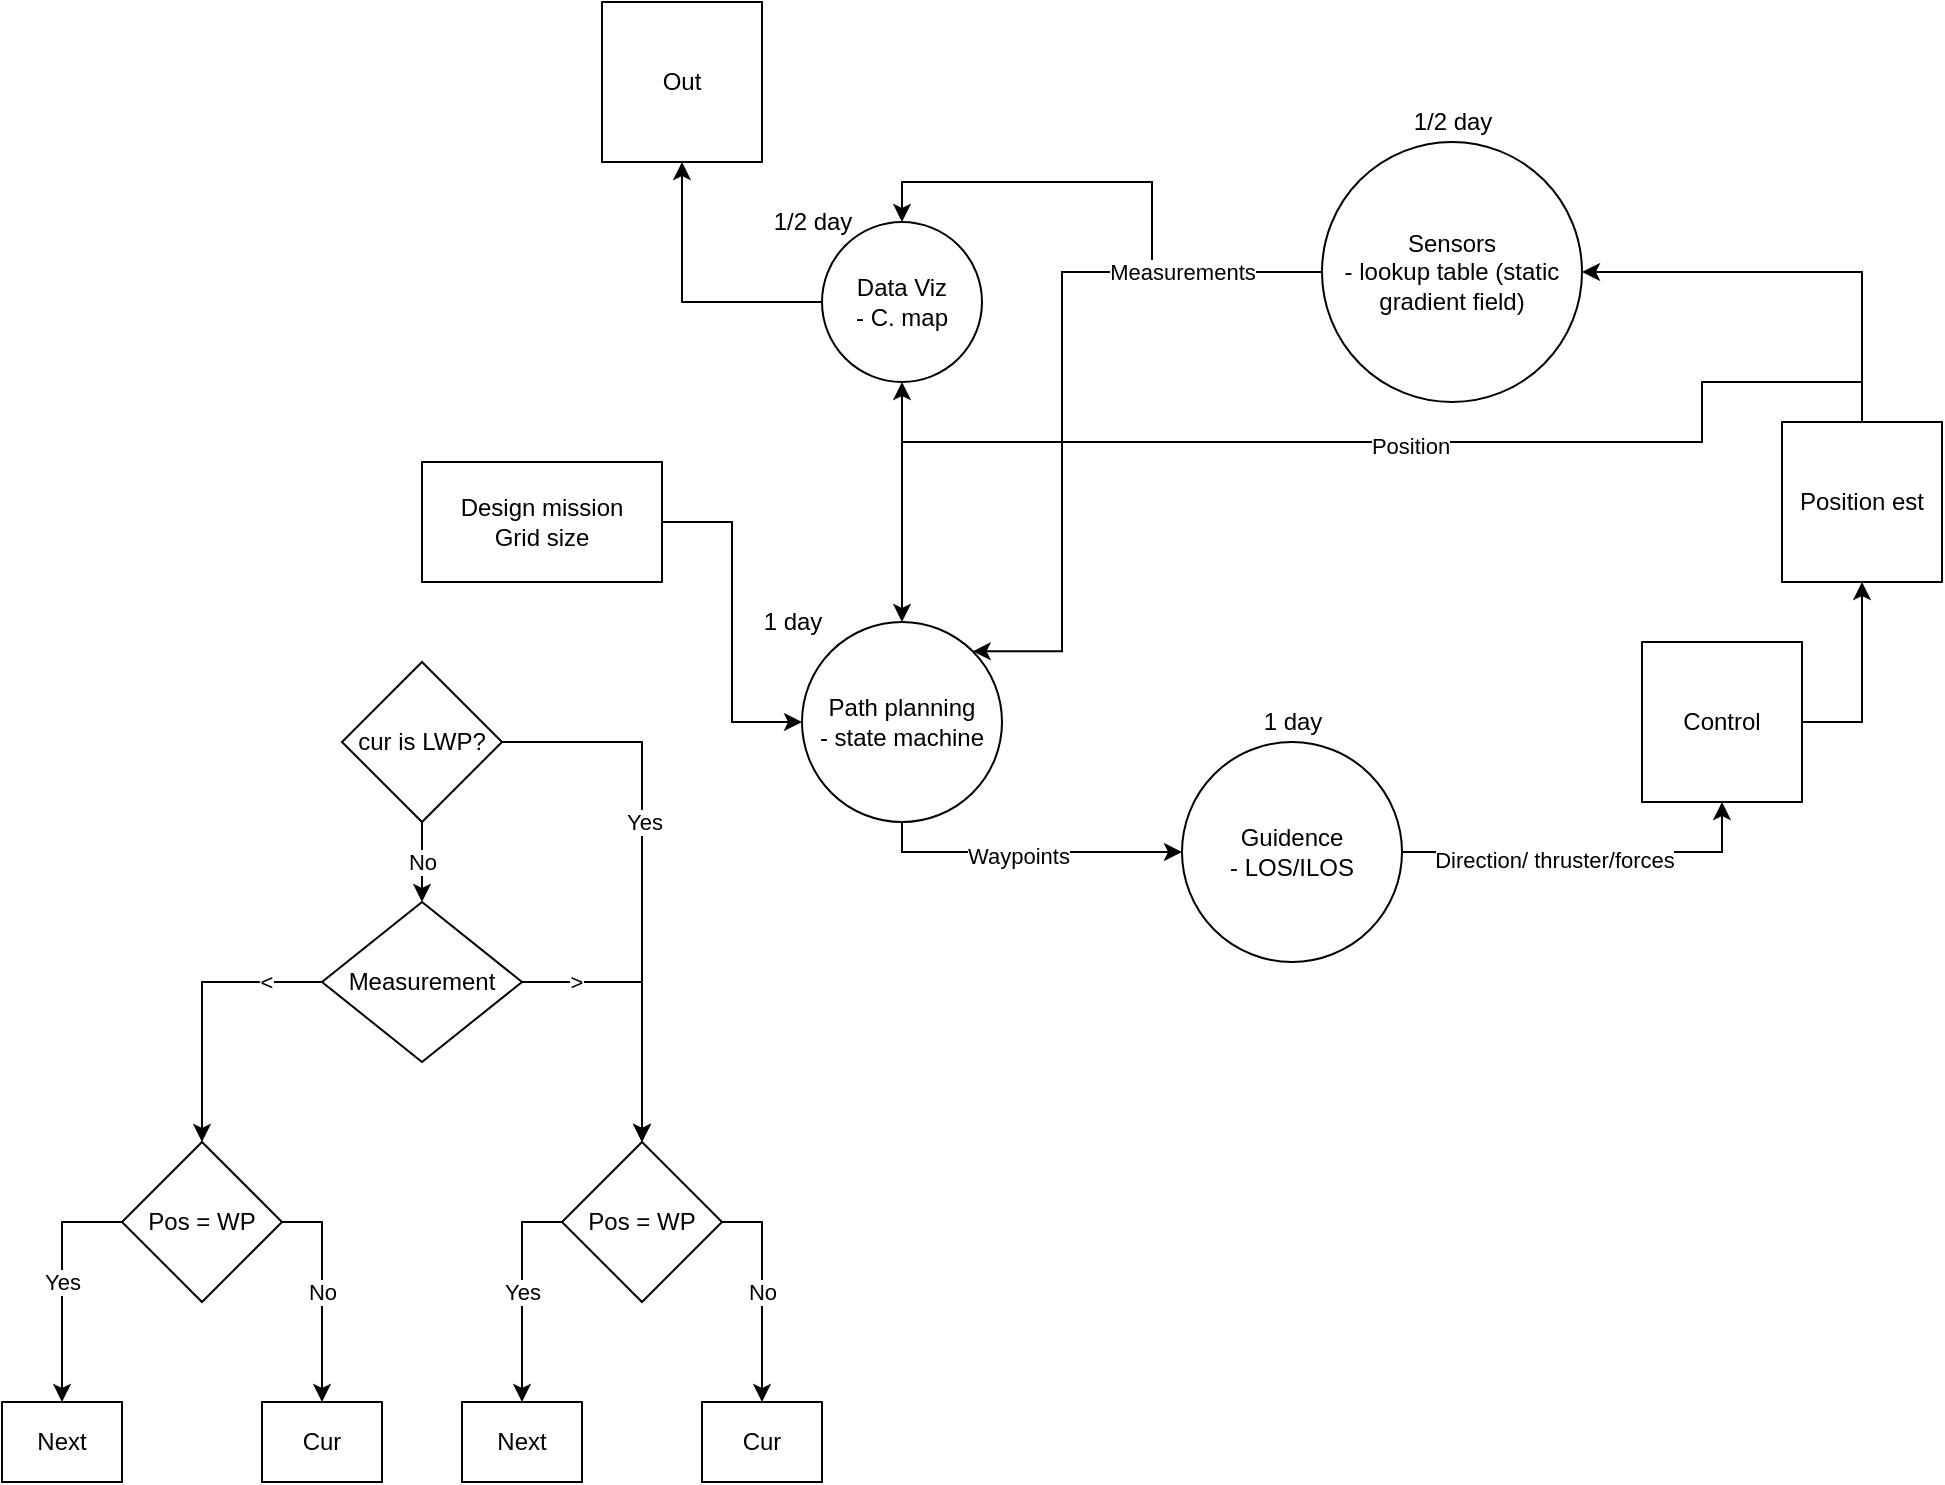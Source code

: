 <mxfile version="14.6.9" type="github">
  <diagram id="B9hPIiYI8d9pon26M-we" name="Page-1">
    <mxGraphModel dx="2061" dy="599" grid="1" gridSize="10" guides="1" tooltips="1" connect="1" arrows="1" fold="1" page="1" pageScale="1" pageWidth="827" pageHeight="1169" math="0" shadow="0">
      <root>
        <mxCell id="0" />
        <mxCell id="1" parent="0" />
        <mxCell id="iTO87OTuhyLdSeMKUdOk-21" style="edgeStyle=orthogonalEdgeStyle;rounded=0;orthogonalLoop=1;jettySize=auto;html=1;exitX=0;exitY=0.5;exitDx=0;exitDy=0;entryX=0.5;entryY=1;entryDx=0;entryDy=0;" edge="1" parent="1" source="iTO87OTuhyLdSeMKUdOk-1" target="iTO87OTuhyLdSeMKUdOk-20">
          <mxGeometry relative="1" as="geometry" />
        </mxCell>
        <mxCell id="iTO87OTuhyLdSeMKUdOk-1" value="Data Viz&lt;br&gt;- C. map" style="ellipse;whiteSpace=wrap;html=1;aspect=fixed;" vertex="1" parent="1">
          <mxGeometry x="200" y="180" width="80" height="80" as="geometry" />
        </mxCell>
        <mxCell id="iTO87OTuhyLdSeMKUdOk-13" style="edgeStyle=orthogonalEdgeStyle;rounded=0;orthogonalLoop=1;jettySize=auto;html=1;exitX=0;exitY=0.5;exitDx=0;exitDy=0;entryX=0.5;entryY=0;entryDx=0;entryDy=0;" edge="1" parent="1" source="iTO87OTuhyLdSeMKUdOk-2" target="iTO87OTuhyLdSeMKUdOk-1">
          <mxGeometry relative="1" as="geometry" />
        </mxCell>
        <mxCell id="iTO87OTuhyLdSeMKUdOk-15" style="edgeStyle=orthogonalEdgeStyle;rounded=0;orthogonalLoop=1;jettySize=auto;html=1;exitX=0;exitY=0.5;exitDx=0;exitDy=0;entryX=1;entryY=0;entryDx=0;entryDy=0;" edge="1" parent="1" source="iTO87OTuhyLdSeMKUdOk-2" target="iTO87OTuhyLdSeMKUdOk-3">
          <mxGeometry relative="1" as="geometry">
            <Array as="points">
              <mxPoint x="320" y="205" />
              <mxPoint x="320" y="395" />
            </Array>
          </mxGeometry>
        </mxCell>
        <mxCell id="iTO87OTuhyLdSeMKUdOk-16" value="Measurements" style="edgeLabel;html=1;align=center;verticalAlign=middle;resizable=0;points=[];" vertex="1" connectable="0" parent="iTO87OTuhyLdSeMKUdOk-15">
          <mxGeometry x="-0.715" relative="1" as="geometry">
            <mxPoint x="-18" as="offset" />
          </mxGeometry>
        </mxCell>
        <mxCell id="iTO87OTuhyLdSeMKUdOk-2" value="Sensors&lt;br&gt;- lookup table (static gradient field)" style="ellipse;whiteSpace=wrap;html=1;aspect=fixed;" vertex="1" parent="1">
          <mxGeometry x="450" y="140" width="130" height="130" as="geometry" />
        </mxCell>
        <mxCell id="iTO87OTuhyLdSeMKUdOk-17" style="edgeStyle=orthogonalEdgeStyle;rounded=0;orthogonalLoop=1;jettySize=auto;html=1;exitX=0.5;exitY=1;exitDx=0;exitDy=0;entryX=0;entryY=0.5;entryDx=0;entryDy=0;" edge="1" parent="1" source="iTO87OTuhyLdSeMKUdOk-3" target="iTO87OTuhyLdSeMKUdOk-4">
          <mxGeometry relative="1" as="geometry">
            <Array as="points">
              <mxPoint x="240" y="495" />
            </Array>
          </mxGeometry>
        </mxCell>
        <mxCell id="iTO87OTuhyLdSeMKUdOk-18" value="Waypoints" style="edgeLabel;html=1;align=center;verticalAlign=middle;resizable=0;points=[];" vertex="1" connectable="0" parent="iTO87OTuhyLdSeMKUdOk-17">
          <mxGeometry x="-0.056" y="-2" relative="1" as="geometry">
            <mxPoint as="offset" />
          </mxGeometry>
        </mxCell>
        <mxCell id="iTO87OTuhyLdSeMKUdOk-3" value="Path planning&lt;br&gt;- state machine" style="ellipse;whiteSpace=wrap;html=1;aspect=fixed;" vertex="1" parent="1">
          <mxGeometry x="190" y="380" width="100" height="100" as="geometry" />
        </mxCell>
        <mxCell id="iTO87OTuhyLdSeMKUdOk-7" style="edgeStyle=orthogonalEdgeStyle;rounded=0;orthogonalLoop=1;jettySize=auto;html=1;exitX=1;exitY=0.5;exitDx=0;exitDy=0;entryX=0.5;entryY=1;entryDx=0;entryDy=0;" edge="1" parent="1" source="iTO87OTuhyLdSeMKUdOk-4" target="iTO87OTuhyLdSeMKUdOk-5">
          <mxGeometry relative="1" as="geometry" />
        </mxCell>
        <mxCell id="iTO87OTuhyLdSeMKUdOk-8" value="Direction/ thruster/forces" style="edgeLabel;html=1;align=center;verticalAlign=middle;resizable=0;points=[];" vertex="1" connectable="0" parent="iTO87OTuhyLdSeMKUdOk-7">
          <mxGeometry x="-0.176" y="-4" relative="1" as="geometry">
            <mxPoint as="offset" />
          </mxGeometry>
        </mxCell>
        <mxCell id="iTO87OTuhyLdSeMKUdOk-4" value="Guidence&lt;br&gt;- LOS/ILOS" style="ellipse;whiteSpace=wrap;html=1;aspect=fixed;" vertex="1" parent="1">
          <mxGeometry x="380" y="440" width="110" height="110" as="geometry" />
        </mxCell>
        <mxCell id="iTO87OTuhyLdSeMKUdOk-9" style="edgeStyle=orthogonalEdgeStyle;rounded=0;orthogonalLoop=1;jettySize=auto;html=1;exitX=1;exitY=0.5;exitDx=0;exitDy=0;entryX=0.5;entryY=1;entryDx=0;entryDy=0;" edge="1" parent="1" source="iTO87OTuhyLdSeMKUdOk-5" target="iTO87OTuhyLdSeMKUdOk-6">
          <mxGeometry relative="1" as="geometry" />
        </mxCell>
        <mxCell id="iTO87OTuhyLdSeMKUdOk-5" value="Control" style="whiteSpace=wrap;html=1;aspect=fixed;" vertex="1" parent="1">
          <mxGeometry x="610" y="390" width="80" height="80" as="geometry" />
        </mxCell>
        <mxCell id="iTO87OTuhyLdSeMKUdOk-10" style="edgeStyle=orthogonalEdgeStyle;rounded=0;orthogonalLoop=1;jettySize=auto;html=1;exitX=0.5;exitY=0;exitDx=0;exitDy=0;entryX=1;entryY=0.5;entryDx=0;entryDy=0;" edge="1" parent="1" source="iTO87OTuhyLdSeMKUdOk-6" target="iTO87OTuhyLdSeMKUdOk-2">
          <mxGeometry relative="1" as="geometry" />
        </mxCell>
        <mxCell id="iTO87OTuhyLdSeMKUdOk-11" style="edgeStyle=orthogonalEdgeStyle;rounded=0;orthogonalLoop=1;jettySize=auto;html=1;exitX=0.5;exitY=0;exitDx=0;exitDy=0;entryX=0.5;entryY=1;entryDx=0;entryDy=0;" edge="1" parent="1" source="iTO87OTuhyLdSeMKUdOk-6" target="iTO87OTuhyLdSeMKUdOk-1">
          <mxGeometry relative="1" as="geometry">
            <Array as="points">
              <mxPoint x="720" y="260" />
              <mxPoint x="640" y="260" />
              <mxPoint x="640" y="290" />
              <mxPoint x="240" y="290" />
            </Array>
          </mxGeometry>
        </mxCell>
        <mxCell id="iTO87OTuhyLdSeMKUdOk-12" style="edgeStyle=orthogonalEdgeStyle;rounded=0;orthogonalLoop=1;jettySize=auto;html=1;exitX=0.5;exitY=0;exitDx=0;exitDy=0;entryX=0.5;entryY=0;entryDx=0;entryDy=0;" edge="1" parent="1" source="iTO87OTuhyLdSeMKUdOk-6" target="iTO87OTuhyLdSeMKUdOk-3">
          <mxGeometry relative="1" as="geometry">
            <Array as="points">
              <mxPoint x="720" y="260" />
              <mxPoint x="640" y="260" />
              <mxPoint x="640" y="290" />
              <mxPoint x="240" y="290" />
            </Array>
          </mxGeometry>
        </mxCell>
        <mxCell id="iTO87OTuhyLdSeMKUdOk-19" value="Position" style="edgeLabel;html=1;align=center;verticalAlign=middle;resizable=0;points=[];" vertex="1" connectable="0" parent="iTO87OTuhyLdSeMKUdOk-12">
          <mxGeometry x="-0.11" y="2" relative="1" as="geometry">
            <mxPoint as="offset" />
          </mxGeometry>
        </mxCell>
        <mxCell id="iTO87OTuhyLdSeMKUdOk-6" value="Position est" style="whiteSpace=wrap;html=1;aspect=fixed;" vertex="1" parent="1">
          <mxGeometry x="680" y="280" width="80" height="80" as="geometry" />
        </mxCell>
        <mxCell id="iTO87OTuhyLdSeMKUdOk-20" value="Out" style="whiteSpace=wrap;html=1;aspect=fixed;" vertex="1" parent="1">
          <mxGeometry x="90" y="70" width="80" height="80" as="geometry" />
        </mxCell>
        <mxCell id="iTO87OTuhyLdSeMKUdOk-22" value="1/2 day" style="text;html=1;align=center;verticalAlign=middle;resizable=0;points=[];autosize=1;strokeColor=none;" vertex="1" parent="1">
          <mxGeometry x="170" y="170" width="50" height="20" as="geometry" />
        </mxCell>
        <mxCell id="iTO87OTuhyLdSeMKUdOk-23" value="1 day" style="text;html=1;align=center;verticalAlign=middle;resizable=0;points=[];autosize=1;strokeColor=none;" vertex="1" parent="1">
          <mxGeometry x="160" y="370" width="50" height="20" as="geometry" />
        </mxCell>
        <mxCell id="iTO87OTuhyLdSeMKUdOk-24" value="1/2 day" style="text;html=1;align=center;verticalAlign=middle;resizable=0;points=[];autosize=1;strokeColor=none;" vertex="1" parent="1">
          <mxGeometry x="490" y="120" width="50" height="20" as="geometry" />
        </mxCell>
        <mxCell id="iTO87OTuhyLdSeMKUdOk-25" value="1 day" style="text;html=1;align=center;verticalAlign=middle;resizable=0;points=[];autosize=1;strokeColor=none;" vertex="1" parent="1">
          <mxGeometry x="410" y="420" width="50" height="20" as="geometry" />
        </mxCell>
        <mxCell id="iTO87OTuhyLdSeMKUdOk-44" value="No" style="edgeStyle=orthogonalEdgeStyle;rounded=0;orthogonalLoop=1;jettySize=auto;html=1;exitX=0.5;exitY=1;exitDx=0;exitDy=0;entryX=0.5;entryY=0;entryDx=0;entryDy=0;" edge="1" parent="1" source="iTO87OTuhyLdSeMKUdOk-26" target="iTO87OTuhyLdSeMKUdOk-27">
          <mxGeometry relative="1" as="geometry" />
        </mxCell>
        <mxCell id="iTO87OTuhyLdSeMKUdOk-45" style="edgeStyle=orthogonalEdgeStyle;rounded=0;orthogonalLoop=1;jettySize=auto;html=1;exitX=1;exitY=0.5;exitDx=0;exitDy=0;entryX=0.5;entryY=0;entryDx=0;entryDy=0;" edge="1" parent="1" source="iTO87OTuhyLdSeMKUdOk-26" target="iTO87OTuhyLdSeMKUdOk-35">
          <mxGeometry relative="1" as="geometry">
            <mxPoint x="110" y="560" as="targetPoint" />
          </mxGeometry>
        </mxCell>
        <mxCell id="iTO87OTuhyLdSeMKUdOk-46" value="Yes" style="edgeLabel;html=1;align=center;verticalAlign=middle;resizable=0;points=[];" vertex="1" connectable="0" parent="iTO87OTuhyLdSeMKUdOk-45">
          <mxGeometry x="-0.184" y="1" relative="1" as="geometry">
            <mxPoint as="offset" />
          </mxGeometry>
        </mxCell>
        <mxCell id="iTO87OTuhyLdSeMKUdOk-26" value="cur is LWP?" style="rhombus;whiteSpace=wrap;html=1;" vertex="1" parent="1">
          <mxGeometry x="-40" y="400" width="80" height="80" as="geometry" />
        </mxCell>
        <mxCell id="iTO87OTuhyLdSeMKUdOk-38" style="edgeStyle=orthogonalEdgeStyle;rounded=0;orthogonalLoop=1;jettySize=auto;html=1;exitX=0;exitY=0.5;exitDx=0;exitDy=0;entryX=0.5;entryY=0;entryDx=0;entryDy=0;" edge="1" parent="1" source="iTO87OTuhyLdSeMKUdOk-27" target="iTO87OTuhyLdSeMKUdOk-28">
          <mxGeometry relative="1" as="geometry" />
        </mxCell>
        <mxCell id="iTO87OTuhyLdSeMKUdOk-47" value="&amp;lt;" style="edgeLabel;html=1;align=center;verticalAlign=middle;resizable=0;points=[];" vertex="1" connectable="0" parent="iTO87OTuhyLdSeMKUdOk-38">
          <mxGeometry x="-0.727" y="1" relative="1" as="geometry">
            <mxPoint x="-9" y="-1" as="offset" />
          </mxGeometry>
        </mxCell>
        <mxCell id="iTO87OTuhyLdSeMKUdOk-39" style="edgeStyle=orthogonalEdgeStyle;rounded=0;orthogonalLoop=1;jettySize=auto;html=1;exitX=1;exitY=0.5;exitDx=0;exitDy=0;entryX=0.5;entryY=0;entryDx=0;entryDy=0;" edge="1" parent="1" source="iTO87OTuhyLdSeMKUdOk-27" target="iTO87OTuhyLdSeMKUdOk-35">
          <mxGeometry relative="1" as="geometry" />
        </mxCell>
        <mxCell id="iTO87OTuhyLdSeMKUdOk-48" value="&amp;gt;" style="edgeLabel;html=1;align=center;verticalAlign=middle;resizable=0;points=[];" vertex="1" connectable="0" parent="iTO87OTuhyLdSeMKUdOk-39">
          <mxGeometry x="-0.39" relative="1" as="geometry">
            <mxPoint x="-16" as="offset" />
          </mxGeometry>
        </mxCell>
        <mxCell id="iTO87OTuhyLdSeMKUdOk-27" value="Measurement" style="rhombus;whiteSpace=wrap;html=1;" vertex="1" parent="1">
          <mxGeometry x="-50" y="520" width="100" height="80" as="geometry" />
        </mxCell>
        <mxCell id="iTO87OTuhyLdSeMKUdOk-42" value="No" style="edgeStyle=orthogonalEdgeStyle;rounded=0;orthogonalLoop=1;jettySize=auto;html=1;exitX=1;exitY=0.5;exitDx=0;exitDy=0;entryX=0.5;entryY=0;entryDx=0;entryDy=0;" edge="1" parent="1" source="iTO87OTuhyLdSeMKUdOk-28" target="iTO87OTuhyLdSeMKUdOk-50">
          <mxGeometry relative="1" as="geometry">
            <mxPoint x="-50" y="760" as="targetPoint" />
          </mxGeometry>
        </mxCell>
        <mxCell id="iTO87OTuhyLdSeMKUdOk-43" value="Yes" style="edgeStyle=orthogonalEdgeStyle;rounded=0;orthogonalLoop=1;jettySize=auto;html=1;exitX=0;exitY=0.5;exitDx=0;exitDy=0;entryX=0.5;entryY=0;entryDx=0;entryDy=0;" edge="1" parent="1" source="iTO87OTuhyLdSeMKUdOk-28" target="iTO87OTuhyLdSeMKUdOk-49">
          <mxGeometry relative="1" as="geometry">
            <mxPoint x="-170" y="760" as="targetPoint" />
          </mxGeometry>
        </mxCell>
        <mxCell id="iTO87OTuhyLdSeMKUdOk-28" value="Pos = WP" style="rhombus;whiteSpace=wrap;html=1;" vertex="1" parent="1">
          <mxGeometry x="-150" y="640" width="80" height="80" as="geometry" />
        </mxCell>
        <mxCell id="iTO87OTuhyLdSeMKUdOk-40" value="Yes" style="edgeStyle=orthogonalEdgeStyle;rounded=0;orthogonalLoop=1;jettySize=auto;html=1;exitX=0;exitY=0.5;exitDx=0;exitDy=0;entryX=0.5;entryY=0;entryDx=0;entryDy=0;" edge="1" parent="1" source="iTO87OTuhyLdSeMKUdOk-35" target="iTO87OTuhyLdSeMKUdOk-52">
          <mxGeometry relative="1" as="geometry">
            <mxPoint x="50" y="760" as="targetPoint" />
          </mxGeometry>
        </mxCell>
        <mxCell id="iTO87OTuhyLdSeMKUdOk-41" value="No" style="edgeStyle=orthogonalEdgeStyle;rounded=0;orthogonalLoop=1;jettySize=auto;html=1;exitX=1;exitY=0.5;exitDx=0;exitDy=0;entryX=0.5;entryY=0;entryDx=0;entryDy=0;" edge="1" parent="1" source="iTO87OTuhyLdSeMKUdOk-35" target="iTO87OTuhyLdSeMKUdOk-51">
          <mxGeometry relative="1" as="geometry">
            <mxPoint x="170" y="760" as="targetPoint" />
          </mxGeometry>
        </mxCell>
        <mxCell id="iTO87OTuhyLdSeMKUdOk-35" value="Pos = WP" style="rhombus;whiteSpace=wrap;html=1;" vertex="1" parent="1">
          <mxGeometry x="70" y="640" width="80" height="80" as="geometry" />
        </mxCell>
        <mxCell id="iTO87OTuhyLdSeMKUdOk-49" value="Next" style="rounded=0;whiteSpace=wrap;html=1;" vertex="1" parent="1">
          <mxGeometry x="-210" y="770" width="60" height="40" as="geometry" />
        </mxCell>
        <mxCell id="iTO87OTuhyLdSeMKUdOk-50" value="Cur" style="rounded=0;whiteSpace=wrap;html=1;" vertex="1" parent="1">
          <mxGeometry x="-80" y="770" width="60" height="40" as="geometry" />
        </mxCell>
        <mxCell id="iTO87OTuhyLdSeMKUdOk-51" value="Cur" style="rounded=0;whiteSpace=wrap;html=1;" vertex="1" parent="1">
          <mxGeometry x="140" y="770" width="60" height="40" as="geometry" />
        </mxCell>
        <mxCell id="iTO87OTuhyLdSeMKUdOk-52" value="Next" style="rounded=0;whiteSpace=wrap;html=1;" vertex="1" parent="1">
          <mxGeometry x="20" y="770" width="60" height="40" as="geometry" />
        </mxCell>
        <mxCell id="iTO87OTuhyLdSeMKUdOk-56" style="edgeStyle=orthogonalEdgeStyle;rounded=0;orthogonalLoop=1;jettySize=auto;html=1;exitX=1;exitY=0.5;exitDx=0;exitDy=0;entryX=0;entryY=0.5;entryDx=0;entryDy=0;" edge="1" parent="1" source="iTO87OTuhyLdSeMKUdOk-55" target="iTO87OTuhyLdSeMKUdOk-3">
          <mxGeometry relative="1" as="geometry" />
        </mxCell>
        <mxCell id="iTO87OTuhyLdSeMKUdOk-55" value="Design mission&lt;br&gt;Grid size" style="rounded=0;whiteSpace=wrap;html=1;" vertex="1" parent="1">
          <mxGeometry y="300" width="120" height="60" as="geometry" />
        </mxCell>
      </root>
    </mxGraphModel>
  </diagram>
</mxfile>
